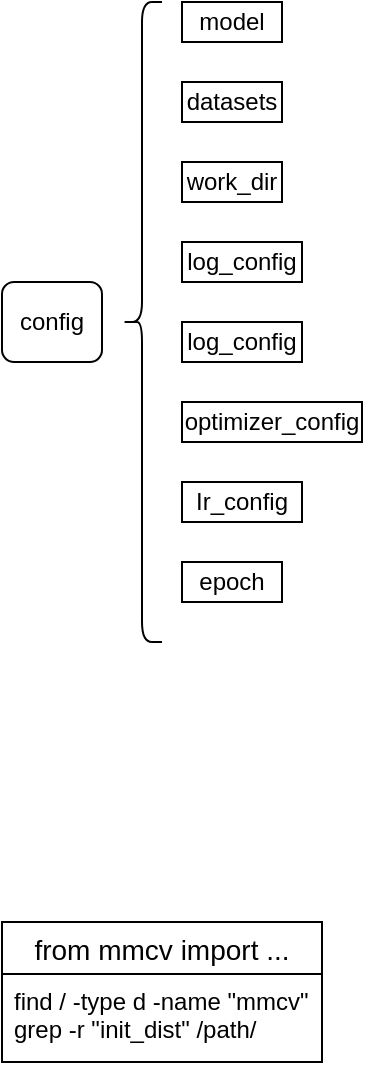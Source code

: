 <mxfile version="24.2.1" type="github">
  <diagram name="Page-1" id="Nh5SLB6KO3mbggZ7osWz">
    <mxGraphModel dx="786" dy="467" grid="1" gridSize="10" guides="1" tooltips="1" connect="1" arrows="1" fold="1" page="1" pageScale="1" pageWidth="850" pageHeight="1100" math="0" shadow="0">
      <root>
        <mxCell id="0" />
        <mxCell id="1" parent="0" />
        <mxCell id="fh5meGHBbsea_8ocMort-1" value="config" style="rounded=1;whiteSpace=wrap;html=1;" parent="1" vertex="1">
          <mxGeometry x="110" y="210" width="50" height="40" as="geometry" />
        </mxCell>
        <mxCell id="fh5meGHBbsea_8ocMort-5" value="" style="shape=curlyBracket;whiteSpace=wrap;html=1;rounded=1;labelPosition=left;verticalLabelPosition=middle;align=right;verticalAlign=middle;" parent="1" vertex="1">
          <mxGeometry x="170" y="70" width="20" height="320" as="geometry" />
        </mxCell>
        <mxCell id="fh5meGHBbsea_8ocMort-6" value="model" style="whiteSpace=wrap;html=1;" parent="1" vertex="1">
          <mxGeometry x="200" y="70" width="50" height="20" as="geometry" />
        </mxCell>
        <mxCell id="fh5meGHBbsea_8ocMort-7" value="datasets" style="whiteSpace=wrap;html=1;" parent="1" vertex="1">
          <mxGeometry x="200" y="110" width="50" height="20" as="geometry" />
        </mxCell>
        <mxCell id="fh5meGHBbsea_8ocMort-8" value="work_dir" style="whiteSpace=wrap;html=1;" parent="1" vertex="1">
          <mxGeometry x="200" y="150" width="50" height="20" as="geometry" />
        </mxCell>
        <mxCell id="fh5meGHBbsea_8ocMort-9" value="log_config" style="whiteSpace=wrap;html=1;" parent="1" vertex="1">
          <mxGeometry x="200" y="190" width="60" height="20" as="geometry" />
        </mxCell>
        <mxCell id="fh5meGHBbsea_8ocMort-10" value="log_config" style="whiteSpace=wrap;html=1;" parent="1" vertex="1">
          <mxGeometry x="200" y="230" width="60" height="20" as="geometry" />
        </mxCell>
        <mxCell id="fh5meGHBbsea_8ocMort-11" value="optimizer_config" style="whiteSpace=wrap;html=1;" parent="1" vertex="1">
          <mxGeometry x="200" y="270" width="90" height="20" as="geometry" />
        </mxCell>
        <mxCell id="fh5meGHBbsea_8ocMort-12" value="Ir_config" style="whiteSpace=wrap;html=1;" parent="1" vertex="1">
          <mxGeometry x="200" y="310" width="60" height="20" as="geometry" />
        </mxCell>
        <mxCell id="fh5meGHBbsea_8ocMort-13" value="epoch" style="whiteSpace=wrap;html=1;" parent="1" vertex="1">
          <mxGeometry x="200" y="350" width="50" height="20" as="geometry" />
        </mxCell>
        <mxCell id="0Ndg8wz9jnq_lfAVhz4W-1" value="from mmcv import ..." style="swimlane;fontStyle=0;childLayout=stackLayout;horizontal=1;startSize=26;horizontalStack=0;resizeParent=1;resizeParentMax=0;resizeLast=0;collapsible=1;marginBottom=0;align=center;fontSize=14;" vertex="1" parent="1">
          <mxGeometry x="110" y="530" width="160" height="70" as="geometry" />
        </mxCell>
        <mxCell id="0Ndg8wz9jnq_lfAVhz4W-2" value="find / -type d -name &quot;mmcv&quot;&lt;div&gt;grep -r &quot;init_dist&quot; /path/&lt;/div&gt;" style="text;strokeColor=none;fillColor=none;spacingLeft=4;spacingRight=4;overflow=hidden;rotatable=0;points=[[0,0.5],[1,0.5]];portConstraint=eastwest;fontSize=12;whiteSpace=wrap;html=1;" vertex="1" parent="0Ndg8wz9jnq_lfAVhz4W-1">
          <mxGeometry y="26" width="160" height="44" as="geometry" />
        </mxCell>
      </root>
    </mxGraphModel>
  </diagram>
</mxfile>
